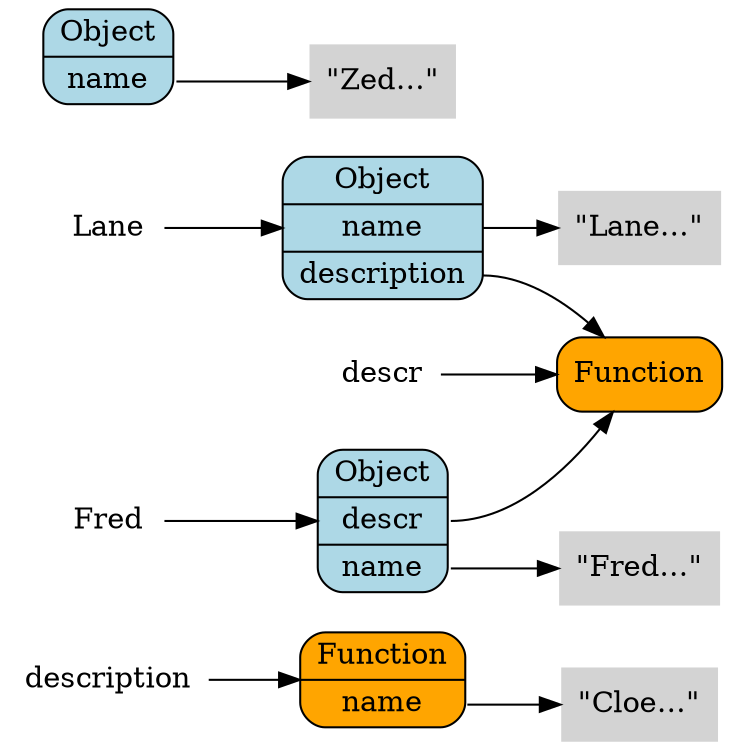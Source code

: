 digraph finite_state_machine {
	size="8,5"
	rankdir = "LR"
  
  /* Variables */
	node [shape = plaintext]; 
	description
	Lane
	Fred
	descr
  /* Functions */
  node [shape = Mrecord, fillcolor=orange, style=filled];
  fn1 [label="<__proto__>Function"];
  fn2 [label = "<__proto__>Function|<name>name"];
  /* Objects */
  node [shape = Mrecord, fillcolor=lightBlue, style=filled];
  obj1 [label = "<__proto__>Object|<name>name | <description> description"];
  obj2 [label = "<__proto__>Object|<descr> descr | <name>name"];
  obj3 [label = "<__proto__>Object|<name>name"];
  /* Strings */
  node [shape = plaintext, fillcolor=lightGrey, style=filled];
  name [label="\"Lane…\""]
  name2 [label="\"Fred…\""]
  name3 [label="\"Zed…\""]
  name4 [label="\"Cloe…\""]
  
  Lane -> obj1;
  obj1:name -> name;
  obj1:description -> fn1;
  Fred -> obj2;
  obj2:name -> name2;
  obj2:descr -> fn1;
  obj3:name -> name3;
  descr -> fn1;
  description -> fn2;
  fn2:name -> name4;
}